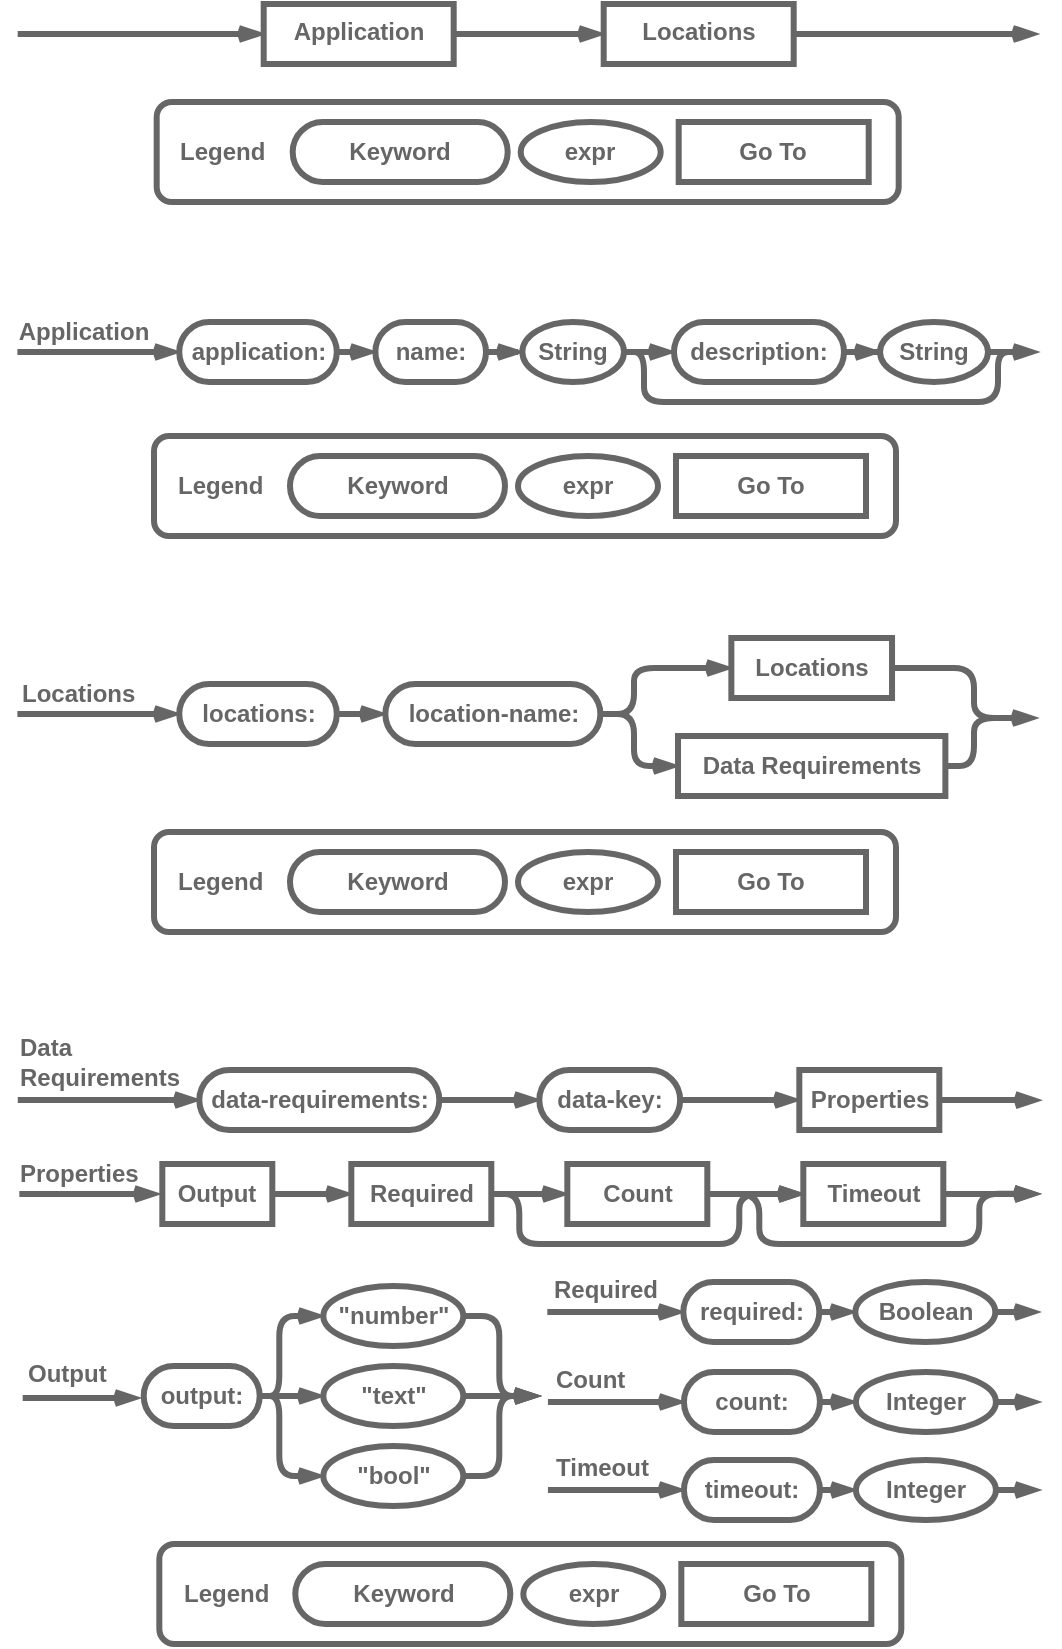 <mxfile version="22.1.16" type="device">
  <diagram name="Page-1" id="lv2RBA-2qfxnkMvO_x3A">
    <mxGraphModel dx="584" dy="907" grid="1" gridSize="10" guides="1" tooltips="1" connect="1" arrows="1" fold="1" page="1" pageScale="1" pageWidth="850" pageHeight="1100" math="0" shadow="0">
      <root>
        <mxCell id="0" />
        <mxCell id="1" parent="0" />
        <mxCell id="4REqOIB7tcGAyymllORO-67" value="" style="group" parent="1" vertex="1" connectable="0">
          <mxGeometry x="1001.69" y="517" width="510.31" height="147" as="geometry" />
        </mxCell>
        <mxCell id="4REqOIB7tcGAyymllORO-14" style="edgeStyle=orthogonalEdgeStyle;shape=connector;curved=0;rounded=0;orthogonalLoop=1;jettySize=auto;html=1;exitX=0;exitY=0.5;exitDx=0;exitDy=0;labelBackgroundColor=default;strokeColor=#666666;strokeWidth=3;align=center;verticalAlign=middle;fontFamily=Helvetica;fontSize=11;fontColor=default;endArrow=none;endFill=0;startArrow=openThin;startFill=0;" parent="4REqOIB7tcGAyymllORO-67" source="4REqOIB7tcGAyymllORO-15" edge="1">
          <mxGeometry relative="1" as="geometry">
            <mxPoint y="38" as="targetPoint" />
          </mxGeometry>
        </mxCell>
        <mxCell id="4REqOIB7tcGAyymllORO-15" value="&lt;b style=&quot;border-color: var(--border-color);&quot;&gt;&lt;font style=&quot;border-color: var(--border-color);&quot; color=&quot;#666666&quot;&gt;locations:&lt;/font&gt;&lt;/b&gt;" style="rounded=1;whiteSpace=wrap;html=1;strokeColor=#666666;fontFamily=Helvetica;fontSize=12;fontColor=#143642;fillColor=#ffffff;arcSize=50;fontStyle=0;shadow=0;labelBackgroundColor=none;align=center;verticalAlign=middle;strokeWidth=3;" parent="4REqOIB7tcGAyymllORO-67" vertex="1">
          <mxGeometry x="80.94" y="23" width="78.76" height="30" as="geometry" />
        </mxCell>
        <mxCell id="4REqOIB7tcGAyymllORO-19" value="&lt;font size=&quot;1&quot; color=&quot;#666666&quot;&gt;&lt;b style=&quot;font-size: 12px;&quot;&gt;Locations&lt;/b&gt;&lt;/font&gt;" style="text;html=1;strokeColor=none;fillColor=none;align=left;verticalAlign=middle;whiteSpace=wrap;rounded=0;fontSize=11;fontFamily=Helvetica;fontColor=#333333;" parent="4REqOIB7tcGAyymllORO-67" vertex="1">
          <mxGeometry x="0.7" y="13" width="60" height="30" as="geometry" />
        </mxCell>
        <mxCell id="4REqOIB7tcGAyymllORO-40" value="" style="group" parent="4REqOIB7tcGAyymllORO-67" vertex="1" connectable="0">
          <mxGeometry x="68.31" y="97" width="371" height="50" as="geometry" />
        </mxCell>
        <mxCell id="4REqOIB7tcGAyymllORO-41" value="&lt;b style=&quot;border-color: var(--border-color); color: rgb(51, 51, 51); font-family: Helvetica; text-align: center;&quot;&gt;&lt;font style=&quot;border-color: var(--border-color);&quot; color=&quot;#666666&quot;&gt;&amp;nbsp; &amp;nbsp;Legend&lt;/font&gt;&lt;/b&gt;" style="text;html=1;align=left;verticalAlign=middle;whiteSpace=wrap;rounded=1;fontFamily=Courier New;perimeterSpacing=6;shadow=0;fillColor=#ffffff;fontColor=#143642;strokeColor=#666666;labelBackgroundColor=none;container=0;strokeWidth=3;" parent="4REqOIB7tcGAyymllORO-40" vertex="1">
          <mxGeometry width="371" height="50" as="geometry" />
        </mxCell>
        <mxCell id="4REqOIB7tcGAyymllORO-42" value="&lt;b style=&quot;border-color: var(--border-color); color: rgb(51, 51, 51);&quot;&gt;&lt;font style=&quot;border-color: var(--border-color);&quot; color=&quot;#666666&quot;&gt;expr&lt;/font&gt;&lt;/b&gt;" style="ellipse;whiteSpace=wrap;html=1;rounded=1;labelBackgroundColor=none;strokeColor=#666666;fontFamily=Helvetica;fontSize=12;fontColor=default;fillColor=default;container=0;strokeWidth=3;" parent="4REqOIB7tcGAyymllORO-40" vertex="1">
          <mxGeometry x="182" y="10" width="70" height="30" as="geometry" />
        </mxCell>
        <mxCell id="4REqOIB7tcGAyymllORO-43" value="&lt;p&gt;&lt;b style=&quot;border-color: var(--border-color); color: rgb(51, 51, 51);&quot;&gt;&lt;font style=&quot;border-color: var(--border-color);&quot; color=&quot;#666666&quot;&gt;Keyword&lt;/font&gt;&lt;/b&gt;&lt;br&gt;&lt;/p&gt;" style="rounded=1;whiteSpace=wrap;html=1;arcSize=50;fontStyle=0;fillColor=#ffffff;strokeColor=#666666;labelBackgroundColor=none;fontColor=#143642;container=0;strokeWidth=3;" parent="4REqOIB7tcGAyymllORO-40" vertex="1">
          <mxGeometry x="67.996" y="10" width="107.5" height="30" as="geometry" />
        </mxCell>
        <mxCell id="4REqOIB7tcGAyymllORO-44" value="&lt;b style=&quot;border-color: var(--border-color); color: rgb(51, 51, 51);&quot;&gt;&lt;font style=&quot;border-color: var(--border-color);&quot; color=&quot;#666666&quot;&gt;Go To&lt;/font&gt;&lt;/b&gt;" style="rounded=1;whiteSpace=wrap;html=1;strokeColor=#666666;fontFamily=Helvetica;fontSize=12;fontColor=#143642;fillColor=#FFFFFF;arcSize=0;fontStyle=0;shadow=0;labelBackgroundColor=none;container=0;strokeWidth=3;" parent="4REqOIB7tcGAyymllORO-40" vertex="1">
          <mxGeometry x="261.005" y="10" width="95" height="30" as="geometry" />
        </mxCell>
        <mxCell id="4REqOIB7tcGAyymllORO-65" style="edgeStyle=orthogonalEdgeStyle;shape=connector;curved=0;rounded=1;orthogonalLoop=1;jettySize=auto;html=1;exitX=1;exitY=0.5;exitDx=0;exitDy=0;labelBackgroundColor=default;strokeColor=#666666;strokeWidth=3;align=center;verticalAlign=middle;fontFamily=Helvetica;fontSize=11;fontColor=default;startArrow=none;startFill=0;endArrow=none;endFill=0;" parent="4REqOIB7tcGAyymllORO-67" source="4REqOIB7tcGAyymllORO-50" edge="1">
          <mxGeometry relative="1" as="geometry">
            <mxPoint x="498.31" y="40" as="targetPoint" />
            <Array as="points">
              <mxPoint x="478.31" y="15" />
              <mxPoint x="478.31" y="40" />
            </Array>
          </mxGeometry>
        </mxCell>
        <mxCell id="4REqOIB7tcGAyymllORO-50" value="&lt;b style=&quot;border-color: var(--border-color); color: rgb(51, 51, 51);&quot;&gt;&lt;font style=&quot;border-color: var(--border-color);&quot; color=&quot;#666666&quot;&gt;Locations&lt;/font&gt;&lt;/b&gt;" style="rounded=1;whiteSpace=wrap;html=1;strokeColor=#666666;fontFamily=Helvetica;fontSize=12;fontColor=#143642;fillColor=#FFFFFF;arcSize=0;fontStyle=0;shadow=0;labelBackgroundColor=none;container=0;strokeWidth=3;" parent="4REqOIB7tcGAyymllORO-67" vertex="1">
          <mxGeometry x="356.99" width="80.34" height="30" as="geometry" />
        </mxCell>
        <mxCell id="4REqOIB7tcGAyymllORO-55" style="edgeStyle=orthogonalEdgeStyle;shape=connector;curved=0;rounded=1;orthogonalLoop=1;jettySize=auto;html=1;exitX=1;exitY=0.5;exitDx=0;exitDy=0;entryX=0;entryY=0.5;entryDx=0;entryDy=0;labelBackgroundColor=default;strokeColor=#666666;strokeWidth=3;align=center;verticalAlign=middle;fontFamily=Helvetica;fontSize=11;fontColor=default;startArrow=none;startFill=0;endArrow=openThin;endFill=0;" parent="4REqOIB7tcGAyymllORO-67" source="4REqOIB7tcGAyymllORO-51" target="4REqOIB7tcGAyymllORO-50" edge="1">
          <mxGeometry relative="1" as="geometry">
            <Array as="points">
              <mxPoint x="308.31" y="38" />
              <mxPoint x="308.31" y="15" />
            </Array>
          </mxGeometry>
        </mxCell>
        <mxCell id="4REqOIB7tcGAyymllORO-51" value="&lt;p&gt;&lt;font color=&quot;#666666&quot;&gt;&lt;b&gt;location-name:&lt;/b&gt;&lt;/font&gt;&lt;/p&gt;" style="rounded=1;whiteSpace=wrap;html=1;arcSize=50;fontStyle=0;fillColor=#ffffff;strokeColor=#666666;labelBackgroundColor=none;fontColor=#143642;container=0;strokeWidth=3;" parent="4REqOIB7tcGAyymllORO-67" vertex="1">
          <mxGeometry x="183.996" y="23" width="107.5" height="30" as="geometry" />
        </mxCell>
        <mxCell id="4REqOIB7tcGAyymllORO-53" value="" style="edgeStyle=orthogonalEdgeStyle;shape=connector;curved=0;rounded=0;orthogonalLoop=1;jettySize=auto;html=1;labelBackgroundColor=default;strokeColor=#666666;strokeWidth=3;align=center;verticalAlign=middle;fontFamily=Helvetica;fontSize=11;fontColor=default;startArrow=none;startFill=0;endArrow=openThin;endFill=0;" parent="4REqOIB7tcGAyymllORO-67" source="4REqOIB7tcGAyymllORO-15" target="4REqOIB7tcGAyymllORO-51" edge="1">
          <mxGeometry relative="1" as="geometry">
            <Array as="points">
              <mxPoint x="168.31" y="38" />
              <mxPoint x="168.31" y="38" />
            </Array>
          </mxGeometry>
        </mxCell>
        <mxCell id="4REqOIB7tcGAyymllORO-64" style="edgeStyle=orthogonalEdgeStyle;shape=connector;curved=0;rounded=1;orthogonalLoop=1;jettySize=auto;html=1;exitX=1;exitY=0.5;exitDx=0;exitDy=0;labelBackgroundColor=default;strokeColor=#666666;strokeWidth=3;align=center;verticalAlign=middle;fontFamily=Helvetica;fontSize=11;fontColor=default;startArrow=none;startFill=0;endArrow=openThin;endFill=0;entryX=-0.004;entryY=0.719;entryDx=0;entryDy=0;entryPerimeter=0;" parent="4REqOIB7tcGAyymllORO-67" source="4REqOIB7tcGAyymllORO-54" edge="1">
          <mxGeometry relative="1" as="geometry">
            <mxPoint x="509.83" y="39.83" as="targetPoint" />
            <Array as="points">
              <mxPoint x="478.31" y="64" />
              <mxPoint x="478.31" y="40" />
              <mxPoint x="510.31" y="40" />
            </Array>
          </mxGeometry>
        </mxCell>
        <mxCell id="4REqOIB7tcGAyymllORO-54" value="&lt;b style=&quot;border-color: var(--border-color); color: rgb(51, 51, 51);&quot;&gt;&lt;font style=&quot;border-color: var(--border-color);&quot; color=&quot;#666666&quot;&gt;Data Requirements&lt;/font&gt;&lt;/b&gt;" style="rounded=1;whiteSpace=wrap;html=1;strokeColor=#666666;fontFamily=Helvetica;fontSize=12;fontColor=#143642;fillColor=#FFFFFF;arcSize=0;fontStyle=0;shadow=0;labelBackgroundColor=none;container=0;strokeWidth=3;" parent="4REqOIB7tcGAyymllORO-67" vertex="1">
          <mxGeometry x="330.32" y="49" width="133.68" height="30" as="geometry" />
        </mxCell>
        <mxCell id="4REqOIB7tcGAyymllORO-56" style="edgeStyle=orthogonalEdgeStyle;shape=connector;curved=0;rounded=1;orthogonalLoop=1;jettySize=auto;html=1;exitX=1;exitY=0.5;exitDx=0;exitDy=0;entryX=0;entryY=0.5;entryDx=0;entryDy=0;labelBackgroundColor=default;strokeColor=#666666;strokeWidth=3;align=center;verticalAlign=middle;fontFamily=Helvetica;fontSize=11;fontColor=default;startArrow=none;startFill=0;endArrow=openThin;endFill=0;" parent="4REqOIB7tcGAyymllORO-67" source="4REqOIB7tcGAyymllORO-51" target="4REqOIB7tcGAyymllORO-54" edge="1">
          <mxGeometry relative="1" as="geometry">
            <Array as="points">
              <mxPoint x="308.31" y="38" />
              <mxPoint x="308.31" y="64" />
            </Array>
          </mxGeometry>
        </mxCell>
        <mxCell id="4REqOIB7tcGAyymllORO-193" value="" style="group" parent="1" vertex="1" connectable="0">
          <mxGeometry x="1001.845" y="200" width="510" height="99" as="geometry" />
        </mxCell>
        <mxCell id="4REqOIB7tcGAyymllORO-33" value="" style="group" parent="4REqOIB7tcGAyymllORO-193" vertex="1" connectable="0">
          <mxGeometry x="69.5" y="49" width="371" height="50" as="geometry" />
        </mxCell>
        <mxCell id="4REqOIB7tcGAyymllORO-7" value="&lt;b style=&quot;border-color: var(--border-color); color: rgb(51, 51, 51); font-family: Helvetica; text-align: center;&quot;&gt;&lt;font style=&quot;border-color: var(--border-color);&quot; color=&quot;#666666&quot;&gt;&amp;nbsp; &amp;nbsp;Legend&lt;/font&gt;&lt;/b&gt;" style="text;html=1;align=left;verticalAlign=middle;whiteSpace=wrap;rounded=1;fontFamily=Courier New;perimeterSpacing=6;shadow=0;fillColor=#ffffff;fontColor=#143642;strokeColor=#666666;labelBackgroundColor=none;container=0;strokeWidth=3;" parent="4REqOIB7tcGAyymllORO-33" vertex="1">
          <mxGeometry width="371" height="50" as="geometry" />
        </mxCell>
        <mxCell id="4REqOIB7tcGAyymllORO-8" value="&lt;b style=&quot;border-color: var(--border-color); color: rgb(51, 51, 51);&quot;&gt;&lt;font style=&quot;border-color: var(--border-color);&quot; color=&quot;#666666&quot;&gt;expr&lt;/font&gt;&lt;/b&gt;" style="ellipse;whiteSpace=wrap;html=1;rounded=1;labelBackgroundColor=none;strokeColor=#666666;fontFamily=Helvetica;fontSize=12;fontColor=default;fillColor=default;container=0;strokeWidth=3;" parent="4REqOIB7tcGAyymllORO-33" vertex="1">
          <mxGeometry x="182" y="10" width="70" height="30" as="geometry" />
        </mxCell>
        <mxCell id="4REqOIB7tcGAyymllORO-10" value="&lt;p&gt;&lt;b style=&quot;border-color: var(--border-color); color: rgb(51, 51, 51);&quot;&gt;&lt;font style=&quot;border-color: var(--border-color);&quot; color=&quot;#666666&quot;&gt;Keyword&lt;/font&gt;&lt;/b&gt;&lt;br&gt;&lt;/p&gt;" style="rounded=1;whiteSpace=wrap;html=1;arcSize=50;fontStyle=0;fillColor=#ffffff;strokeColor=#666666;labelBackgroundColor=none;fontColor=#143642;container=0;strokeWidth=3;" parent="4REqOIB7tcGAyymllORO-33" vertex="1">
          <mxGeometry x="67.996" y="10" width="107.5" height="30" as="geometry" />
        </mxCell>
        <mxCell id="4REqOIB7tcGAyymllORO-11" value="&lt;b style=&quot;border-color: var(--border-color); color: rgb(51, 51, 51);&quot;&gt;&lt;font style=&quot;border-color: var(--border-color);&quot; color=&quot;#666666&quot;&gt;Go To&lt;/font&gt;&lt;/b&gt;" style="rounded=1;whiteSpace=wrap;html=1;strokeColor=#666666;fontFamily=Helvetica;fontSize=12;fontColor=#143642;fillColor=#FFFFFF;arcSize=0;fontStyle=0;shadow=0;labelBackgroundColor=none;container=0;strokeWidth=3;" parent="4REqOIB7tcGAyymllORO-33" vertex="1">
          <mxGeometry x="261.005" y="10" width="95" height="30" as="geometry" />
        </mxCell>
        <mxCell id="4REqOIB7tcGAyymllORO-34" value="" style="group" parent="4REqOIB7tcGAyymllORO-193" vertex="1" connectable="0">
          <mxGeometry width="510" height="30" as="geometry" />
        </mxCell>
        <mxCell id="4REqOIB7tcGAyymllORO-2" style="edgeStyle=orthogonalEdgeStyle;shape=connector;curved=0;rounded=0;orthogonalLoop=1;jettySize=auto;html=1;exitX=0;exitY=0.5;exitDx=0;exitDy=0;labelBackgroundColor=default;strokeColor=#666666;strokeWidth=3;align=center;verticalAlign=middle;fontFamily=Helvetica;fontSize=11;fontColor=default;endArrow=none;endFill=0;startArrow=openThin;startFill=0;" parent="4REqOIB7tcGAyymllORO-34" source="4REqOIB7tcGAyymllORO-3" edge="1">
          <mxGeometry relative="1" as="geometry">
            <mxPoint y="15" as="targetPoint" />
          </mxGeometry>
        </mxCell>
        <mxCell id="4REqOIB7tcGAyymllORO-3" value="&lt;b style=&quot;border-color: var(--border-color);&quot;&gt;&lt;font style=&quot;border-color: var(--border-color);&quot; color=&quot;#666666&quot;&gt;Application&lt;/font&gt;&lt;/b&gt;" style="rounded=1;whiteSpace=wrap;html=1;strokeColor=#666666;fontFamily=Helvetica;fontSize=12;fontColor=#333333;fillColor=#ffffff;arcSize=0;fontStyle=0;shadow=0;labelBackgroundColor=none;align=center;verticalAlign=top;strokeWidth=3;" parent="4REqOIB7tcGAyymllORO-34" vertex="1">
          <mxGeometry x="123" width="95" height="30" as="geometry" />
        </mxCell>
        <mxCell id="4REqOIB7tcGAyymllORO-4" style="edgeStyle=orthogonalEdgeStyle;shape=connector;curved=0;rounded=0;orthogonalLoop=1;jettySize=auto;html=1;exitX=1;exitY=0.5;exitDx=0;exitDy=0;labelBackgroundColor=default;strokeColor=#666666;strokeWidth=3;align=center;verticalAlign=middle;fontFamily=Helvetica;fontSize=11;fontColor=default;endArrow=openThin;endFill=0;" parent="4REqOIB7tcGAyymllORO-34" source="4REqOIB7tcGAyymllORO-5" edge="1">
          <mxGeometry relative="1" as="geometry">
            <mxPoint x="510" y="15" as="targetPoint" />
          </mxGeometry>
        </mxCell>
        <mxCell id="4REqOIB7tcGAyymllORO-5" value="&lt;b style=&quot;border-color: var(--border-color); color: rgb(51, 51, 51);&quot;&gt;&lt;font style=&quot;border-color: var(--border-color);&quot; color=&quot;#666666&quot;&gt;Locations&lt;/font&gt;&lt;/b&gt;" style="rounded=1;whiteSpace=wrap;html=1;strokeColor=#666666;fontFamily=Helvetica;fontSize=12;fontColor=#333333;fillColor=#ffffff;arcSize=0;fontStyle=0;shadow=0;labelBackgroundColor=none;verticalAlign=top;strokeWidth=3;" parent="4REqOIB7tcGAyymllORO-34" vertex="1">
          <mxGeometry x="293" width="95" height="30" as="geometry" />
        </mxCell>
        <mxCell id="4REqOIB7tcGAyymllORO-6" style="edgeStyle=orthogonalEdgeStyle;shape=connector;curved=0;rounded=0;orthogonalLoop=1;jettySize=auto;html=1;exitX=1;exitY=0.5;exitDx=0;exitDy=0;labelBackgroundColor=default;strokeColor=#666666;strokeWidth=3;align=center;verticalAlign=middle;fontFamily=Helvetica;fontSize=11;fontColor=default;endArrow=openThin;endFill=0;" parent="4REqOIB7tcGAyymllORO-34" source="4REqOIB7tcGAyymllORO-3" target="4REqOIB7tcGAyymllORO-5" edge="1">
          <mxGeometry relative="1" as="geometry" />
        </mxCell>
        <mxCell id="4REqOIB7tcGAyymllORO-194" value="" style="group" parent="1" vertex="1" connectable="0">
          <mxGeometry x="1001.69" y="349" width="510.31" height="117" as="geometry" />
        </mxCell>
        <mxCell id="MEt0MIwIxQcFvyBTdbw6-34" style="edgeStyle=orthogonalEdgeStyle;shape=connector;curved=0;rounded=0;orthogonalLoop=1;jettySize=auto;html=1;exitX=0;exitY=0.5;exitDx=0;exitDy=0;labelBackgroundColor=default;strokeColor=#666666;strokeWidth=3;align=center;verticalAlign=middle;fontFamily=Helvetica;fontSize=11;fontColor=default;endArrow=none;endFill=0;startArrow=openThin;startFill=0;" parent="4REqOIB7tcGAyymllORO-194" source="MEt0MIwIxQcFvyBTdbw6-35" edge="1">
          <mxGeometry relative="1" as="geometry">
            <mxPoint y="25" as="targetPoint" />
          </mxGeometry>
        </mxCell>
        <mxCell id="MEt0MIwIxQcFvyBTdbw6-35" value="&lt;b style=&quot;border-color: var(--border-color);&quot;&gt;&lt;font style=&quot;border-color: var(--border-color);&quot; color=&quot;#666666&quot;&gt;application:&lt;/font&gt;&lt;/b&gt;" style="rounded=1;whiteSpace=wrap;html=1;strokeColor=#666666;fontFamily=Helvetica;fontSize=12;fontColor=#143642;fillColor=#ffffff;arcSize=50;fontStyle=0;shadow=0;labelBackgroundColor=none;align=center;verticalAlign=middle;strokeWidth=3;" parent="4REqOIB7tcGAyymllORO-194" vertex="1">
          <mxGeometry x="80.94" y="10" width="78.76" height="30" as="geometry" />
        </mxCell>
        <mxCell id="MEt0MIwIxQcFvyBTdbw6-36" style="edgeStyle=orthogonalEdgeStyle;shape=connector;curved=0;rounded=0;orthogonalLoop=1;jettySize=auto;html=1;exitX=1;exitY=0.5;exitDx=0;exitDy=0;labelBackgroundColor=default;strokeColor=#666666;strokeWidth=3;align=center;verticalAlign=middle;fontFamily=Helvetica;fontSize=11;fontColor=default;endArrow=openThin;endFill=0;" parent="4REqOIB7tcGAyymllORO-194" source="MEt0MIwIxQcFvyBTdbw6-46" edge="1">
          <mxGeometry relative="1" as="geometry">
            <mxPoint x="510.31" y="25" as="targetPoint" />
            <mxPoint x="496.31" y="25" as="sourcePoint" />
            <Array as="points" />
          </mxGeometry>
        </mxCell>
        <mxCell id="MEt0MIwIxQcFvyBTdbw6-37" value="&lt;b style=&quot;border-color: var(--border-color); color: rgb(51, 51, 51);&quot;&gt;&lt;font style=&quot;border-color: var(--border-color);&quot; color=&quot;#666666&quot;&gt;name:&lt;/font&gt;&lt;/b&gt;" style="rounded=1;whiteSpace=wrap;html=1;strokeColor=#666666;fontFamily=Helvetica;fontSize=12;fontColor=#143642;fillColor=#ffffff;arcSize=50;fontStyle=0;shadow=0;labelBackgroundColor=none;verticalAlign=middle;strokeWidth=3;" parent="4REqOIB7tcGAyymllORO-194" vertex="1">
          <mxGeometry x="179" y="10" width="55.31" height="30" as="geometry" />
        </mxCell>
        <mxCell id="MEt0MIwIxQcFvyBTdbw6-38" style="edgeStyle=orthogonalEdgeStyle;shape=connector;curved=0;rounded=0;orthogonalLoop=1;jettySize=auto;html=1;exitX=1;exitY=0.5;exitDx=0;exitDy=0;labelBackgroundColor=default;strokeColor=#666666;strokeWidth=3;align=center;verticalAlign=middle;fontFamily=Helvetica;fontSize=11;fontColor=default;endArrow=openThin;endFill=0;" parent="4REqOIB7tcGAyymllORO-194" source="MEt0MIwIxQcFvyBTdbw6-35" target="MEt0MIwIxQcFvyBTdbw6-37" edge="1">
          <mxGeometry relative="1" as="geometry">
            <Array as="points">
              <mxPoint x="190.31" y="25" />
              <mxPoint x="190.31" y="25" />
            </Array>
          </mxGeometry>
        </mxCell>
        <mxCell id="MEt0MIwIxQcFvyBTdbw6-39" value="&lt;font size=&quot;1&quot; color=&quot;#666666&quot;&gt;&lt;b style=&quot;font-size: 12px;&quot;&gt;Application&lt;/b&gt;&lt;/font&gt;" style="text;html=1;strokeColor=none;fillColor=none;align=center;verticalAlign=middle;whiteSpace=wrap;rounded=0;fontSize=11;fontFamily=Helvetica;fontColor=#333333;" parent="4REqOIB7tcGAyymllORO-194" vertex="1">
          <mxGeometry x="3.7" width="60" height="30" as="geometry" />
        </mxCell>
        <mxCell id="MEt0MIwIxQcFvyBTdbw6-42" value="" style="edgeStyle=orthogonalEdgeStyle;shape=connector;curved=0;rounded=0;orthogonalLoop=1;jettySize=auto;html=1;exitX=1;exitY=0.5;exitDx=0;exitDy=0;labelBackgroundColor=default;strokeColor=#666666;strokeWidth=3;align=center;verticalAlign=middle;fontFamily=Helvetica;fontSize=11;fontColor=default;endArrow=openThin;endFill=0;" parent="4REqOIB7tcGAyymllORO-194" source="MEt0MIwIxQcFvyBTdbw6-37" target="MEt0MIwIxQcFvyBTdbw6-41" edge="1">
          <mxGeometry relative="1" as="geometry">
            <mxPoint x="510" y="25" as="targetPoint" />
            <mxPoint x="250.31" y="25" as="sourcePoint" />
            <Array as="points">
              <mxPoint x="250.31" y="25" />
              <mxPoint x="250.31" y="25" />
            </Array>
          </mxGeometry>
        </mxCell>
        <mxCell id="MEt0MIwIxQcFvyBTdbw6-45" style="edgeStyle=orthogonalEdgeStyle;shape=connector;curved=0;rounded=1;orthogonalLoop=1;jettySize=auto;html=1;labelBackgroundColor=default;strokeColor=#666666;strokeWidth=3;align=center;verticalAlign=middle;fontFamily=Helvetica;fontSize=11;fontColor=default;endArrow=none;endFill=0;" parent="4REqOIB7tcGAyymllORO-194" source="MEt0MIwIxQcFvyBTdbw6-41" edge="1">
          <mxGeometry relative="1" as="geometry">
            <mxPoint x="500.31" y="25" as="targetPoint" />
            <Array as="points">
              <mxPoint x="313.31" y="25" />
              <mxPoint x="313.31" y="50" />
              <mxPoint x="490.31" y="50" />
              <mxPoint x="490.31" y="25" />
            </Array>
          </mxGeometry>
        </mxCell>
        <mxCell id="MEt0MIwIxQcFvyBTdbw6-41" value="&lt;b style=&quot;border-color: var(--border-color); color: rgb(51, 51, 51);&quot;&gt;&lt;font style=&quot;border-color: var(--border-color);&quot; color=&quot;#666666&quot;&gt;String&lt;/font&gt;&lt;/b&gt;" style="ellipse;whiteSpace=wrap;html=1;rounded=1;labelBackgroundColor=none;strokeColor=#666666;fontFamily=Helvetica;fontSize=12;fontColor=default;fillColor=default;container=0;strokeWidth=3;" parent="4REqOIB7tcGAyymllORO-194" vertex="1">
          <mxGeometry x="252.48" y="10" width="50.83" height="30" as="geometry" />
        </mxCell>
        <mxCell id="MEt0MIwIxQcFvyBTdbw6-44" value="" style="edgeStyle=orthogonalEdgeStyle;shape=connector;curved=0;rounded=0;orthogonalLoop=1;jettySize=auto;html=1;exitX=1;exitY=0.5;exitDx=0;exitDy=0;labelBackgroundColor=default;strokeColor=#666666;strokeWidth=3;align=center;verticalAlign=middle;fontFamily=Helvetica;fontSize=11;fontColor=default;endArrow=openThin;endFill=0;" parent="4REqOIB7tcGAyymllORO-194" source="MEt0MIwIxQcFvyBTdbw6-41" target="MEt0MIwIxQcFvyBTdbw6-43" edge="1">
          <mxGeometry relative="1" as="geometry">
            <mxPoint x="510" y="25" as="targetPoint" />
            <mxPoint x="320.31" y="25" as="sourcePoint" />
            <Array as="points">
              <mxPoint x="320.31" y="25" />
              <mxPoint x="320.31" y="25" />
            </Array>
          </mxGeometry>
        </mxCell>
        <mxCell id="MEt0MIwIxQcFvyBTdbw6-43" value="&lt;b style=&quot;border-color: var(--border-color); color: rgb(51, 51, 51);&quot;&gt;&lt;font style=&quot;border-color: var(--border-color);&quot; color=&quot;#666666&quot;&gt;description:&lt;/font&gt;&lt;/b&gt;" style="rounded=1;whiteSpace=wrap;html=1;strokeColor=#666666;fontFamily=Helvetica;fontSize=12;fontColor=#143642;fillColor=#ffffff;arcSize=50;fontStyle=0;shadow=0;labelBackgroundColor=none;verticalAlign=middle;strokeWidth=3;" parent="4REqOIB7tcGAyymllORO-194" vertex="1">
          <mxGeometry x="328.31" y="10" width="85" height="30" as="geometry" />
        </mxCell>
        <mxCell id="MEt0MIwIxQcFvyBTdbw6-47" value="" style="edgeStyle=orthogonalEdgeStyle;shape=connector;curved=0;rounded=0;orthogonalLoop=1;jettySize=auto;html=1;exitX=1;exitY=0.5;exitDx=0;exitDy=0;labelBackgroundColor=default;strokeColor=#666666;strokeWidth=3;align=center;verticalAlign=middle;fontFamily=Helvetica;fontSize=11;fontColor=default;endArrow=openThin;endFill=0;" parent="4REqOIB7tcGAyymllORO-194" source="MEt0MIwIxQcFvyBTdbw6-43" target="MEt0MIwIxQcFvyBTdbw6-46" edge="1">
          <mxGeometry relative="1" as="geometry">
            <mxPoint x="510" y="25" as="targetPoint" />
            <mxPoint x="430.31" y="25" as="sourcePoint" />
            <Array as="points">
              <mxPoint x="430.31" y="25" />
              <mxPoint x="430.31" y="25" />
            </Array>
          </mxGeometry>
        </mxCell>
        <mxCell id="MEt0MIwIxQcFvyBTdbw6-46" value="&lt;b style=&quot;border-color: var(--border-color); color: rgb(51, 51, 51);&quot;&gt;&lt;font style=&quot;border-color: var(--border-color);&quot; color=&quot;#666666&quot;&gt;String&lt;/font&gt;&lt;/b&gt;" style="ellipse;whiteSpace=wrap;html=1;rounded=1;labelBackgroundColor=none;strokeColor=#666666;fontFamily=Helvetica;fontSize=12;fontColor=default;fillColor=default;container=0;strokeWidth=3;" parent="4REqOIB7tcGAyymllORO-194" vertex="1">
          <mxGeometry x="431.31" y="10" width="54" height="30" as="geometry" />
        </mxCell>
        <mxCell id="4REqOIB7tcGAyymllORO-35" value="" style="group" parent="4REqOIB7tcGAyymllORO-194" vertex="1" connectable="0">
          <mxGeometry x="68.31" y="67" width="371" height="50" as="geometry" />
        </mxCell>
        <mxCell id="4REqOIB7tcGAyymllORO-36" value="&lt;b style=&quot;border-color: var(--border-color); color: rgb(51, 51, 51); font-family: Helvetica; text-align: center;&quot;&gt;&lt;font style=&quot;border-color: var(--border-color);&quot; color=&quot;#666666&quot;&gt;&amp;nbsp; &amp;nbsp;Legend&lt;/font&gt;&lt;/b&gt;" style="text;html=1;align=left;verticalAlign=middle;whiteSpace=wrap;rounded=1;fontFamily=Courier New;perimeterSpacing=6;shadow=0;fillColor=#ffffff;fontColor=#143642;strokeColor=#666666;labelBackgroundColor=none;container=0;strokeWidth=3;" parent="4REqOIB7tcGAyymllORO-35" vertex="1">
          <mxGeometry width="371" height="50" as="geometry" />
        </mxCell>
        <mxCell id="4REqOIB7tcGAyymllORO-37" value="&lt;b style=&quot;border-color: var(--border-color); color: rgb(51, 51, 51);&quot;&gt;&lt;font style=&quot;border-color: var(--border-color);&quot; color=&quot;#666666&quot;&gt;expr&lt;/font&gt;&lt;/b&gt;" style="ellipse;whiteSpace=wrap;html=1;rounded=1;labelBackgroundColor=none;strokeColor=#666666;fontFamily=Helvetica;fontSize=12;fontColor=default;fillColor=default;container=0;strokeWidth=3;" parent="4REqOIB7tcGAyymllORO-35" vertex="1">
          <mxGeometry x="182" y="10" width="70" height="30" as="geometry" />
        </mxCell>
        <mxCell id="4REqOIB7tcGAyymllORO-38" value="&lt;p&gt;&lt;b style=&quot;border-color: var(--border-color); color: rgb(51, 51, 51);&quot;&gt;&lt;font style=&quot;border-color: var(--border-color);&quot; color=&quot;#666666&quot;&gt;Keyword&lt;/font&gt;&lt;/b&gt;&lt;br&gt;&lt;/p&gt;" style="rounded=1;whiteSpace=wrap;html=1;arcSize=50;fontStyle=0;fillColor=#ffffff;strokeColor=#666666;labelBackgroundColor=none;fontColor=#143642;container=0;strokeWidth=3;" parent="4REqOIB7tcGAyymllORO-35" vertex="1">
          <mxGeometry x="67.996" y="10" width="107.5" height="30" as="geometry" />
        </mxCell>
        <mxCell id="4REqOIB7tcGAyymllORO-39" value="&lt;b style=&quot;border-color: var(--border-color); color: rgb(51, 51, 51);&quot;&gt;&lt;font style=&quot;border-color: var(--border-color);&quot; color=&quot;#666666&quot;&gt;Go To&lt;/font&gt;&lt;/b&gt;" style="rounded=1;whiteSpace=wrap;html=1;strokeColor=#666666;fontFamily=Helvetica;fontSize=12;fontColor=#143642;fillColor=#FFFFFF;arcSize=0;fontStyle=0;shadow=0;labelBackgroundColor=none;container=0;strokeWidth=3;" parent="4REqOIB7tcGAyymllORO-35" vertex="1">
          <mxGeometry x="261.005" y="10" width="95" height="30" as="geometry" />
        </mxCell>
        <mxCell id="4REqOIB7tcGAyymllORO-195" value="" style="group" parent="1" vertex="1" connectable="0">
          <mxGeometry x="1000.59" y="714" width="512.51" height="306" as="geometry" />
        </mxCell>
        <mxCell id="4REqOIB7tcGAyymllORO-157" value="" style="group" parent="4REqOIB7tcGAyymllORO-195" vertex="1" connectable="0">
          <mxGeometry x="72.07" y="256" width="371" height="50" as="geometry" />
        </mxCell>
        <mxCell id="4REqOIB7tcGAyymllORO-158" value="&lt;b style=&quot;border-color: var(--border-color); color: rgb(51, 51, 51); font-family: Helvetica; text-align: center;&quot;&gt;&lt;font style=&quot;border-color: var(--border-color);&quot; color=&quot;#666666&quot;&gt;&amp;nbsp; &amp;nbsp;Legend&lt;/font&gt;&lt;/b&gt;" style="text;html=1;align=left;verticalAlign=middle;whiteSpace=wrap;rounded=1;fontFamily=Courier New;perimeterSpacing=6;shadow=0;fillColor=#ffffff;fontColor=#143642;strokeColor=#666666;labelBackgroundColor=none;container=0;strokeWidth=3;" parent="4REqOIB7tcGAyymllORO-157" vertex="1">
          <mxGeometry width="371" height="50" as="geometry" />
        </mxCell>
        <mxCell id="4REqOIB7tcGAyymllORO-159" value="&lt;b style=&quot;border-color: var(--border-color); color: rgb(51, 51, 51);&quot;&gt;&lt;font style=&quot;border-color: var(--border-color);&quot; color=&quot;#666666&quot;&gt;expr&lt;/font&gt;&lt;/b&gt;" style="ellipse;whiteSpace=wrap;html=1;rounded=1;labelBackgroundColor=none;strokeColor=#666666;fontFamily=Helvetica;fontSize=12;fontColor=default;fillColor=default;container=0;strokeWidth=3;" parent="4REqOIB7tcGAyymllORO-157" vertex="1">
          <mxGeometry x="182" y="10" width="70" height="30" as="geometry" />
        </mxCell>
        <mxCell id="4REqOIB7tcGAyymllORO-160" value="&lt;p&gt;&lt;b style=&quot;border-color: var(--border-color); color: rgb(51, 51, 51);&quot;&gt;&lt;font style=&quot;border-color: var(--border-color);&quot; color=&quot;#666666&quot;&gt;Keyword&lt;/font&gt;&lt;/b&gt;&lt;br&gt;&lt;/p&gt;" style="rounded=1;whiteSpace=wrap;html=1;arcSize=50;fontStyle=0;fillColor=#ffffff;strokeColor=#666666;labelBackgroundColor=none;fontColor=#143642;container=0;strokeWidth=3;" parent="4REqOIB7tcGAyymllORO-157" vertex="1">
          <mxGeometry x="67.996" y="10" width="107.5" height="30" as="geometry" />
        </mxCell>
        <mxCell id="4REqOIB7tcGAyymllORO-161" value="&lt;b style=&quot;border-color: var(--border-color); color: rgb(51, 51, 51);&quot;&gt;&lt;font style=&quot;border-color: var(--border-color);&quot; color=&quot;#666666&quot;&gt;Go To&lt;/font&gt;&lt;/b&gt;" style="rounded=1;whiteSpace=wrap;html=1;strokeColor=#666666;fontFamily=Helvetica;fontSize=12;fontColor=#143642;fillColor=#FFFFFF;arcSize=0;fontStyle=0;shadow=0;labelBackgroundColor=none;container=0;strokeWidth=3;" parent="4REqOIB7tcGAyymllORO-157" vertex="1">
          <mxGeometry x="261.005" y="10" width="95" height="30" as="geometry" />
        </mxCell>
        <mxCell id="4REqOIB7tcGAyymllORO-69" style="edgeStyle=orthogonalEdgeStyle;shape=connector;curved=0;rounded=0;orthogonalLoop=1;jettySize=auto;html=1;exitX=0;exitY=0.5;exitDx=0;exitDy=0;labelBackgroundColor=default;strokeColor=#666666;strokeWidth=3;align=center;verticalAlign=middle;fontFamily=Helvetica;fontSize=11;fontColor=default;endArrow=none;endFill=0;startArrow=openThin;startFill=0;" parent="4REqOIB7tcGAyymllORO-195" source="4REqOIB7tcGAyymllORO-70" edge="1">
          <mxGeometry relative="1" as="geometry">
            <mxPoint x="1.3" y="34" as="targetPoint" />
          </mxGeometry>
        </mxCell>
        <mxCell id="4REqOIB7tcGAyymllORO-70" value="&lt;font color=&quot;#666666&quot;&gt;&lt;b&gt;data-requirements:&lt;/b&gt;&lt;/font&gt;" style="rounded=1;whiteSpace=wrap;html=1;strokeColor=#666666;fontFamily=Helvetica;fontSize=12;fontColor=#143642;fillColor=#ffffff;arcSize=50;fontStyle=0;shadow=0;labelBackgroundColor=none;align=center;verticalAlign=middle;strokeWidth=3;container=0;" parent="4REqOIB7tcGAyymllORO-195" vertex="1">
          <mxGeometry x="92.07" y="19" width="120" height="30" as="geometry" />
        </mxCell>
        <mxCell id="4REqOIB7tcGAyymllORO-71" value="&lt;font size=&quot;1&quot; color=&quot;#666666&quot;&gt;&lt;b style=&quot;font-size: 12px;&quot;&gt;Data&lt;br&gt;Requirements&lt;br&gt;&lt;/b&gt;&lt;/font&gt;" style="text;html=1;strokeColor=none;fillColor=none;align=left;verticalAlign=middle;whiteSpace=wrap;rounded=0;fontSize=11;fontFamily=Helvetica;fontColor=#333333;container=0;" parent="4REqOIB7tcGAyymllORO-195" vertex="1">
          <mxGeometry width="60" height="30" as="geometry" />
        </mxCell>
        <mxCell id="4REqOIB7tcGAyymllORO-104" value="&lt;font color=&quot;#666666&quot;&gt;&lt;b&gt;data-key:&lt;/b&gt;&lt;/font&gt;" style="rounded=1;whiteSpace=wrap;html=1;strokeColor=#666666;fontFamily=Helvetica;fontSize=12;fontColor=#143642;fillColor=#ffffff;arcSize=50;fontStyle=0;shadow=0;labelBackgroundColor=none;align=center;verticalAlign=middle;strokeWidth=3;container=0;" parent="4REqOIB7tcGAyymllORO-195" vertex="1">
          <mxGeometry x="262.07" y="19" width="70.41" height="30" as="geometry" />
        </mxCell>
        <mxCell id="4REqOIB7tcGAyymllORO-112" style="edgeStyle=orthogonalEdgeStyle;shape=connector;curved=0;rounded=1;orthogonalLoop=1;jettySize=auto;html=1;entryX=0;entryY=0.5;entryDx=0;entryDy=0;labelBackgroundColor=default;strokeColor=#666666;strokeWidth=3;align=center;verticalAlign=middle;fontFamily=Helvetica;fontSize=11;fontColor=default;startArrow=none;startFill=0;endArrow=openThin;endFill=0;" parent="4REqOIB7tcGAyymllORO-195" source="4REqOIB7tcGAyymllORO-70" target="4REqOIB7tcGAyymllORO-104" edge="1">
          <mxGeometry relative="1" as="geometry" />
        </mxCell>
        <mxCell id="4REqOIB7tcGAyymllORO-105" value="&lt;b style=&quot;border-color: var(--border-color); color: rgb(51, 51, 51);&quot;&gt;&lt;font style=&quot;border-color: var(--border-color);&quot; color=&quot;#666666&quot;&gt;Output&lt;/font&gt;&lt;/b&gt;" style="rounded=1;whiteSpace=wrap;html=1;strokeColor=#666666;fontFamily=Helvetica;fontSize=12;fontColor=#143642;fillColor=#FFFFFF;arcSize=0;fontStyle=0;shadow=0;labelBackgroundColor=none;container=0;strokeWidth=3;" parent="4REqOIB7tcGAyymllORO-195" vertex="1">
          <mxGeometry x="73.57" y="66" width="55" height="30" as="geometry" />
        </mxCell>
        <mxCell id="4REqOIB7tcGAyymllORO-125" style="edgeStyle=orthogonalEdgeStyle;shape=connector;curved=0;rounded=1;orthogonalLoop=1;jettySize=auto;html=1;exitX=1;exitY=0.5;exitDx=0;exitDy=0;labelBackgroundColor=default;strokeColor=#666666;strokeWidth=3;align=center;verticalAlign=middle;fontFamily=Helvetica;fontSize=11;fontColor=default;startArrow=none;startFill=0;endArrow=openThin;endFill=0;" parent="4REqOIB7tcGAyymllORO-195" source="4REqOIB7tcGAyymllORO-106" edge="1">
          <mxGeometry relative="1" as="geometry">
            <mxPoint x="512.07" y="80.931" as="targetPoint" />
            <Array as="points">
              <mxPoint x="372.07" y="81" />
              <mxPoint x="372.07" y="106" />
              <mxPoint x="482.07" y="106" />
              <mxPoint x="482.07" y="81" />
            </Array>
          </mxGeometry>
        </mxCell>
        <mxCell id="4REqOIB7tcGAyymllORO-106" value="&lt;font color=&quot;#666666&quot;&gt;&lt;b&gt;Count&lt;/b&gt;&lt;/font&gt;" style="rounded=1;whiteSpace=wrap;html=1;strokeColor=#666666;fontFamily=Helvetica;fontSize=12;fontColor=#143642;fillColor=#FFFFFF;arcSize=0;fontStyle=0;shadow=0;labelBackgroundColor=none;container=0;strokeWidth=3;" parent="4REqOIB7tcGAyymllORO-195" vertex="1">
          <mxGeometry x="276.07" y="66" width="70" height="30" as="geometry" />
        </mxCell>
        <mxCell id="4REqOIB7tcGAyymllORO-123" style="edgeStyle=orthogonalEdgeStyle;shape=connector;curved=0;rounded=1;orthogonalLoop=1;jettySize=auto;html=1;exitX=1;exitY=0.5;exitDx=0;exitDy=0;labelBackgroundColor=default;strokeColor=#666666;strokeWidth=3;align=center;verticalAlign=middle;fontFamily=Helvetica;fontSize=11;fontColor=default;startArrow=none;startFill=0;endArrow=openThin;endFill=0;" parent="4REqOIB7tcGAyymllORO-195" source="4REqOIB7tcGAyymllORO-107" edge="1">
          <mxGeometry relative="1" as="geometry">
            <mxPoint x="512.07" y="80.971" as="targetPoint" />
          </mxGeometry>
        </mxCell>
        <mxCell id="4REqOIB7tcGAyymllORO-107" value="&lt;font color=&quot;#666666&quot;&gt;&lt;b&gt;Timeout&lt;/b&gt;&lt;/font&gt;" style="rounded=1;whiteSpace=wrap;html=1;strokeColor=#666666;fontFamily=Helvetica;fontSize=12;fontColor=#143642;fillColor=#FFFFFF;arcSize=0;fontStyle=0;shadow=0;labelBackgroundColor=none;container=0;strokeWidth=3;" parent="4REqOIB7tcGAyymllORO-195" vertex="1">
          <mxGeometry x="394.07" y="66" width="70" height="30" as="geometry" />
        </mxCell>
        <mxCell id="4REqOIB7tcGAyymllORO-122" style="edgeStyle=orthogonalEdgeStyle;shape=connector;curved=0;rounded=1;orthogonalLoop=1;jettySize=auto;html=1;exitX=1;exitY=0.5;exitDx=0;exitDy=0;entryX=0;entryY=0.5;entryDx=0;entryDy=0;labelBackgroundColor=default;strokeColor=#666666;strokeWidth=3;align=center;verticalAlign=middle;fontFamily=Helvetica;fontSize=11;fontColor=default;startArrow=none;startFill=0;endArrow=openThin;endFill=0;" parent="4REqOIB7tcGAyymllORO-195" source="4REqOIB7tcGAyymllORO-106" target="4REqOIB7tcGAyymllORO-107" edge="1">
          <mxGeometry relative="1" as="geometry" />
        </mxCell>
        <mxCell id="4REqOIB7tcGAyymllORO-114" style="edgeStyle=orthogonalEdgeStyle;shape=connector;curved=0;rounded=1;orthogonalLoop=1;jettySize=auto;html=1;exitX=1;exitY=0.5;exitDx=0;exitDy=0;labelBackgroundColor=default;strokeColor=#666666;strokeWidth=3;align=center;verticalAlign=middle;fontFamily=Helvetica;fontSize=11;fontColor=default;startArrow=none;startFill=0;endArrow=openThin;endFill=0;entryX=-0.013;entryY=0.943;entryDx=0;entryDy=0;entryPerimeter=0;" parent="4REqOIB7tcGAyymllORO-195" source="4REqOIB7tcGAyymllORO-111" edge="1">
          <mxGeometry relative="1" as="geometry">
            <mxPoint x="512.51" y="34.08" as="targetPoint" />
          </mxGeometry>
        </mxCell>
        <mxCell id="4REqOIB7tcGAyymllORO-111" value="&lt;font color=&quot;#666666&quot;&gt;&lt;b&gt;Properties&lt;/b&gt;&lt;/font&gt;" style="rounded=1;whiteSpace=wrap;html=1;strokeColor=#666666;fontFamily=Helvetica;fontSize=12;fontColor=#143642;fillColor=#FFFFFF;arcSize=0;fontStyle=0;shadow=0;labelBackgroundColor=none;container=0;strokeWidth=3;" parent="4REqOIB7tcGAyymllORO-195" vertex="1">
          <mxGeometry x="392.07" y="19" width="70" height="30" as="geometry" />
        </mxCell>
        <mxCell id="4REqOIB7tcGAyymllORO-113" style="edgeStyle=orthogonalEdgeStyle;shape=connector;curved=0;rounded=1;orthogonalLoop=1;jettySize=auto;html=1;exitX=1;exitY=0.5;exitDx=0;exitDy=0;entryX=0;entryY=0.5;entryDx=0;entryDy=0;labelBackgroundColor=default;strokeColor=#666666;strokeWidth=3;align=center;verticalAlign=middle;fontFamily=Helvetica;fontSize=11;fontColor=default;startArrow=none;startFill=0;endArrow=openThin;endFill=0;" parent="4REqOIB7tcGAyymllORO-195" source="4REqOIB7tcGAyymllORO-104" target="4REqOIB7tcGAyymllORO-111" edge="1">
          <mxGeometry relative="1" as="geometry" />
        </mxCell>
        <mxCell id="4REqOIB7tcGAyymllORO-116" style="edgeStyle=orthogonalEdgeStyle;shape=connector;curved=0;rounded=0;orthogonalLoop=1;jettySize=auto;html=1;labelBackgroundColor=default;strokeColor=#666666;strokeWidth=3;align=center;verticalAlign=middle;fontFamily=Helvetica;fontSize=11;fontColor=default;endArrow=none;endFill=0;startArrow=openThin;startFill=0;" parent="4REqOIB7tcGAyymllORO-195" edge="1">
          <mxGeometry relative="1" as="geometry">
            <mxPoint x="2.07" y="81" as="targetPoint" />
            <mxPoint x="72.07" y="81" as="sourcePoint" />
          </mxGeometry>
        </mxCell>
        <mxCell id="4REqOIB7tcGAyymllORO-117" value="&lt;font size=&quot;1&quot; color=&quot;#666666&quot;&gt;&lt;b style=&quot;font-size: 12px;&quot;&gt;Properties&lt;br&gt;&lt;/b&gt;&lt;/font&gt;" style="text;html=1;strokeColor=none;fillColor=none;align=left;verticalAlign=middle;whiteSpace=wrap;rounded=0;fontSize=11;fontFamily=Helvetica;fontColor=#333333;container=0;" parent="4REqOIB7tcGAyymllORO-195" vertex="1">
          <mxGeometry y="56" width="60" height="30" as="geometry" />
        </mxCell>
        <mxCell id="4REqOIB7tcGAyymllORO-119" value="" style="edgeStyle=orthogonalEdgeStyle;shape=connector;curved=0;rounded=1;orthogonalLoop=1;jettySize=auto;html=1;labelBackgroundColor=default;strokeColor=#666666;strokeWidth=3;align=center;verticalAlign=middle;fontFamily=Helvetica;fontSize=11;fontColor=default;startArrow=none;startFill=0;endArrow=openThin;endFill=0;" parent="4REqOIB7tcGAyymllORO-195" source="4REqOIB7tcGAyymllORO-105" target="4REqOIB7tcGAyymllORO-102" edge="1">
          <mxGeometry relative="1" as="geometry">
            <mxPoint x="129.07" y="81" as="sourcePoint" />
            <mxPoint x="242.07" y="81" as="targetPoint" />
          </mxGeometry>
        </mxCell>
        <mxCell id="4REqOIB7tcGAyymllORO-124" style="edgeStyle=orthogonalEdgeStyle;shape=connector;curved=0;rounded=1;orthogonalLoop=1;jettySize=auto;html=1;exitX=1;exitY=0.5;exitDx=0;exitDy=0;entryX=0;entryY=0.5;entryDx=0;entryDy=0;labelBackgroundColor=default;strokeColor=#666666;strokeWidth=3;align=center;verticalAlign=middle;fontFamily=Helvetica;fontSize=11;fontColor=default;startArrow=none;startFill=0;endArrow=openThin;endFill=0;" parent="4REqOIB7tcGAyymllORO-195" source="4REqOIB7tcGAyymllORO-102" target="4REqOIB7tcGAyymllORO-107" edge="1">
          <mxGeometry relative="1" as="geometry">
            <Array as="points">
              <mxPoint x="252.07" y="81" />
              <mxPoint x="252.07" y="106" />
              <mxPoint x="362.07" y="106" />
              <mxPoint x="362.07" y="81" />
            </Array>
          </mxGeometry>
        </mxCell>
        <mxCell id="4REqOIB7tcGAyymllORO-102" value="&lt;font color=&quot;#666666&quot;&gt;&lt;b&gt;Required&lt;/b&gt;&lt;/font&gt;" style="rounded=1;whiteSpace=wrap;html=1;strokeColor=#666666;fontFamily=Helvetica;fontSize=12;fontColor=#143642;fillColor=#FFFFFF;arcSize=0;fontStyle=0;shadow=0;labelBackgroundColor=none;container=0;strokeWidth=3;" parent="4REqOIB7tcGAyymllORO-195" vertex="1">
          <mxGeometry x="168.07" y="66" width="70" height="30" as="geometry" />
        </mxCell>
        <mxCell id="4REqOIB7tcGAyymllORO-118" value="" style="edgeStyle=orthogonalEdgeStyle;shape=connector;curved=0;rounded=1;orthogonalLoop=1;jettySize=auto;html=1;labelBackgroundColor=default;strokeColor=#666666;strokeWidth=3;align=center;verticalAlign=middle;fontFamily=Helvetica;fontSize=11;fontColor=default;startArrow=none;startFill=0;endArrow=openThin;endFill=0;" parent="4REqOIB7tcGAyymllORO-195" source="4REqOIB7tcGAyymllORO-102" target="4REqOIB7tcGAyymllORO-106" edge="1">
          <mxGeometry relative="1" as="geometry" />
        </mxCell>
        <mxCell id="4REqOIB7tcGAyymllORO-169" value="" style="group" parent="4REqOIB7tcGAyymllORO-195" vertex="1" connectable="0">
          <mxGeometry x="267.76" y="119" width="238.31" height="36" as="geometry" />
        </mxCell>
        <mxCell id="4REqOIB7tcGAyymllORO-163" style="edgeStyle=orthogonalEdgeStyle;shape=connector;curved=0;rounded=0;orthogonalLoop=1;jettySize=auto;html=1;labelBackgroundColor=default;strokeColor=#666666;strokeWidth=3;align=center;verticalAlign=middle;fontFamily=Helvetica;fontSize=11;fontColor=default;endArrow=none;endFill=0;startArrow=openThin;startFill=0;exitX=0;exitY=0.5;exitDx=0;exitDy=0;" parent="4REqOIB7tcGAyymllORO-169" source="4REqOIB7tcGAyymllORO-165" edge="1">
          <mxGeometry relative="1" as="geometry">
            <mxPoint x="-1.69" y="21" as="targetPoint" />
            <mxPoint x="58.31" y="22" as="sourcePoint" />
            <Array as="points">
              <mxPoint x="0.31" y="21" />
            </Array>
          </mxGeometry>
        </mxCell>
        <mxCell id="4REqOIB7tcGAyymllORO-164" value="&lt;font size=&quot;1&quot; color=&quot;#666666&quot;&gt;&lt;b style=&quot;font-size: 12px;&quot;&gt;Required&lt;br&gt;&lt;/b&gt;&lt;/font&gt;" style="text;html=1;strokeColor=none;fillColor=none;align=left;verticalAlign=middle;whiteSpace=wrap;rounded=0;fontSize=11;fontFamily=Helvetica;fontColor=#333333;container=0;" parent="4REqOIB7tcGAyymllORO-169" vertex="1">
          <mxGeometry width="60" height="20" as="geometry" />
        </mxCell>
        <mxCell id="4REqOIB7tcGAyymllORO-165" value="&lt;font color=&quot;#666666&quot;&gt;&lt;b&gt;required:&lt;/b&gt;&lt;/font&gt;" style="rounded=1;whiteSpace=wrap;html=1;strokeColor=#666666;fontFamily=Helvetica;fontSize=12;fontColor=#143642;fillColor=#ffffff;arcSize=50;fontStyle=0;shadow=0;labelBackgroundColor=none;align=center;verticalAlign=middle;strokeWidth=3;container=0;" parent="4REqOIB7tcGAyymllORO-169" vertex="1">
          <mxGeometry x="66.32" y="6" width="67.99" height="30" as="geometry" />
        </mxCell>
        <mxCell id="4REqOIB7tcGAyymllORO-168" style="edgeStyle=orthogonalEdgeStyle;shape=connector;curved=0;rounded=1;orthogonalLoop=1;jettySize=auto;html=1;exitX=1;exitY=0.5;exitDx=0;exitDy=0;labelBackgroundColor=default;strokeColor=#666666;strokeWidth=3;align=center;verticalAlign=middle;fontFamily=Helvetica;fontSize=11;fontColor=default;startArrow=none;startFill=0;endArrow=openThin;endFill=0;" parent="4REqOIB7tcGAyymllORO-169" source="4REqOIB7tcGAyymllORO-166" edge="1">
          <mxGeometry relative="1" as="geometry">
            <mxPoint x="244.31" y="21" as="targetPoint" />
          </mxGeometry>
        </mxCell>
        <mxCell id="4REqOIB7tcGAyymllORO-166" value="&lt;b style=&quot;border-color: var(--border-color); color: rgb(51, 51, 51);&quot;&gt;&lt;font style=&quot;border-color: var(--border-color);&quot; color=&quot;#666666&quot;&gt;Boolean&lt;/font&gt;&lt;/b&gt;" style="ellipse;whiteSpace=wrap;html=1;rounded=1;labelBackgroundColor=none;strokeColor=#666666;fontFamily=Helvetica;fontSize=12;fontColor=default;fillColor=default;container=0;strokeWidth=3;" parent="4REqOIB7tcGAyymllORO-169" vertex="1">
          <mxGeometry x="152.31" y="6" width="70" height="30" as="geometry" />
        </mxCell>
        <mxCell id="4REqOIB7tcGAyymllORO-167" value="" style="edgeStyle=orthogonalEdgeStyle;shape=connector;curved=0;rounded=1;orthogonalLoop=1;jettySize=auto;html=1;labelBackgroundColor=default;strokeColor=#666666;strokeWidth=3;align=center;verticalAlign=middle;fontFamily=Helvetica;fontSize=11;fontColor=default;startArrow=none;startFill=0;endArrow=openThin;endFill=0;" parent="4REqOIB7tcGAyymllORO-169" source="4REqOIB7tcGAyymllORO-165" target="4REqOIB7tcGAyymllORO-166" edge="1">
          <mxGeometry relative="1" as="geometry">
            <Array as="points">
              <mxPoint x="138.31" y="21" />
              <mxPoint x="138.31" y="21" />
            </Array>
          </mxGeometry>
        </mxCell>
        <mxCell id="4REqOIB7tcGAyymllORO-171" value="" style="group" parent="4REqOIB7tcGAyymllORO-195" vertex="1" connectable="0">
          <mxGeometry x="268.07" y="164" width="238.31" height="36" as="geometry" />
        </mxCell>
        <mxCell id="4REqOIB7tcGAyymllORO-172" style="edgeStyle=orthogonalEdgeStyle;shape=connector;curved=0;rounded=0;orthogonalLoop=1;jettySize=auto;html=1;labelBackgroundColor=default;strokeColor=#666666;strokeWidth=3;align=center;verticalAlign=middle;fontFamily=Helvetica;fontSize=11;fontColor=default;endArrow=none;endFill=0;startArrow=openThin;startFill=0;exitX=0;exitY=0.5;exitDx=0;exitDy=0;" parent="4REqOIB7tcGAyymllORO-171" source="4REqOIB7tcGAyymllORO-174" edge="1">
          <mxGeometry relative="1" as="geometry">
            <mxPoint x="-1.69" y="21" as="targetPoint" />
            <mxPoint x="58.31" y="22" as="sourcePoint" />
            <Array as="points">
              <mxPoint x="0.31" y="21" />
            </Array>
          </mxGeometry>
        </mxCell>
        <mxCell id="4REqOIB7tcGAyymllORO-173" value="&lt;font size=&quot;1&quot; color=&quot;#666666&quot;&gt;&lt;b style=&quot;font-size: 12px;&quot;&gt;Count&lt;br&gt;&lt;/b&gt;&lt;/font&gt;" style="text;html=1;strokeColor=none;fillColor=none;align=left;verticalAlign=middle;whiteSpace=wrap;rounded=0;fontSize=11;fontFamily=Helvetica;fontColor=#333333;container=0;" parent="4REqOIB7tcGAyymllORO-171" vertex="1">
          <mxGeometry width="60" height="20" as="geometry" />
        </mxCell>
        <mxCell id="4REqOIB7tcGAyymllORO-174" value="&lt;font color=&quot;#666666&quot;&gt;&lt;b&gt;count:&lt;/b&gt;&lt;/font&gt;" style="rounded=1;whiteSpace=wrap;html=1;strokeColor=#666666;fontFamily=Helvetica;fontSize=12;fontColor=#143642;fillColor=#ffffff;arcSize=50;fontStyle=0;shadow=0;labelBackgroundColor=none;align=center;verticalAlign=middle;strokeWidth=3;container=0;" parent="4REqOIB7tcGAyymllORO-171" vertex="1">
          <mxGeometry x="66.32" y="6" width="67.99" height="30" as="geometry" />
        </mxCell>
        <mxCell id="4REqOIB7tcGAyymllORO-175" style="edgeStyle=orthogonalEdgeStyle;shape=connector;curved=0;rounded=1;orthogonalLoop=1;jettySize=auto;html=1;exitX=1;exitY=0.5;exitDx=0;exitDy=0;labelBackgroundColor=default;strokeColor=#666666;strokeWidth=3;align=center;verticalAlign=middle;fontFamily=Helvetica;fontSize=11;fontColor=default;startArrow=none;startFill=0;endArrow=openThin;endFill=0;" parent="4REqOIB7tcGAyymllORO-171" source="4REqOIB7tcGAyymllORO-176" edge="1">
          <mxGeometry relative="1" as="geometry">
            <mxPoint x="244.31" y="21" as="targetPoint" />
          </mxGeometry>
        </mxCell>
        <mxCell id="4REqOIB7tcGAyymllORO-176" value="&lt;b style=&quot;border-color: var(--border-color); color: rgb(51, 51, 51);&quot;&gt;&lt;font style=&quot;border-color: var(--border-color);&quot; color=&quot;#666666&quot;&gt;Integer&lt;/font&gt;&lt;/b&gt;" style="ellipse;whiteSpace=wrap;html=1;rounded=1;labelBackgroundColor=none;strokeColor=#666666;fontFamily=Helvetica;fontSize=12;fontColor=default;fillColor=default;container=0;strokeWidth=3;" parent="4REqOIB7tcGAyymllORO-171" vertex="1">
          <mxGeometry x="152.31" y="6" width="70" height="30" as="geometry" />
        </mxCell>
        <mxCell id="4REqOIB7tcGAyymllORO-177" value="" style="edgeStyle=orthogonalEdgeStyle;shape=connector;curved=0;rounded=1;orthogonalLoop=1;jettySize=auto;html=1;labelBackgroundColor=default;strokeColor=#666666;strokeWidth=3;align=center;verticalAlign=middle;fontFamily=Helvetica;fontSize=11;fontColor=default;startArrow=none;startFill=0;endArrow=openThin;endFill=0;" parent="4REqOIB7tcGAyymllORO-171" source="4REqOIB7tcGAyymllORO-174" target="4REqOIB7tcGAyymllORO-176" edge="1">
          <mxGeometry relative="1" as="geometry">
            <Array as="points">
              <mxPoint x="138.31" y="21" />
              <mxPoint x="138.31" y="21" />
            </Array>
          </mxGeometry>
        </mxCell>
        <mxCell id="4REqOIB7tcGAyymllORO-185" value="" style="group" parent="4REqOIB7tcGAyymllORO-195" vertex="1" connectable="0">
          <mxGeometry x="268.07" y="208" width="238.31" height="36" as="geometry" />
        </mxCell>
        <mxCell id="4REqOIB7tcGAyymllORO-186" style="edgeStyle=orthogonalEdgeStyle;shape=connector;curved=0;rounded=0;orthogonalLoop=1;jettySize=auto;html=1;labelBackgroundColor=default;strokeColor=#666666;strokeWidth=3;align=center;verticalAlign=middle;fontFamily=Helvetica;fontSize=11;fontColor=default;endArrow=none;endFill=0;startArrow=openThin;startFill=0;exitX=0;exitY=0.5;exitDx=0;exitDy=0;" parent="4REqOIB7tcGAyymllORO-185" source="4REqOIB7tcGAyymllORO-188" edge="1">
          <mxGeometry relative="1" as="geometry">
            <mxPoint x="-1.69" y="21" as="targetPoint" />
            <mxPoint x="58.31" y="22" as="sourcePoint" />
            <Array as="points">
              <mxPoint x="0.31" y="21" />
            </Array>
          </mxGeometry>
        </mxCell>
        <mxCell id="4REqOIB7tcGAyymllORO-187" value="&lt;font size=&quot;1&quot; color=&quot;#666666&quot;&gt;&lt;b style=&quot;font-size: 12px;&quot;&gt;Timeout&lt;br&gt;&lt;/b&gt;&lt;/font&gt;" style="text;html=1;strokeColor=none;fillColor=none;align=left;verticalAlign=middle;whiteSpace=wrap;rounded=0;fontSize=11;fontFamily=Helvetica;fontColor=#333333;container=0;" parent="4REqOIB7tcGAyymllORO-185" vertex="1">
          <mxGeometry width="60" height="20" as="geometry" />
        </mxCell>
        <mxCell id="4REqOIB7tcGAyymllORO-188" value="&lt;font color=&quot;#666666&quot;&gt;&lt;b&gt;timeout:&lt;/b&gt;&lt;/font&gt;" style="rounded=1;whiteSpace=wrap;html=1;strokeColor=#666666;fontFamily=Helvetica;fontSize=12;fontColor=#143642;fillColor=#ffffff;arcSize=50;fontStyle=0;shadow=0;labelBackgroundColor=none;align=center;verticalAlign=middle;strokeWidth=3;container=0;" parent="4REqOIB7tcGAyymllORO-185" vertex="1">
          <mxGeometry x="66.32" y="6" width="67.99" height="30" as="geometry" />
        </mxCell>
        <mxCell id="4REqOIB7tcGAyymllORO-189" style="edgeStyle=orthogonalEdgeStyle;shape=connector;curved=0;rounded=1;orthogonalLoop=1;jettySize=auto;html=1;exitX=1;exitY=0.5;exitDx=0;exitDy=0;labelBackgroundColor=default;strokeColor=#666666;strokeWidth=3;align=center;verticalAlign=middle;fontFamily=Helvetica;fontSize=11;fontColor=default;startArrow=none;startFill=0;endArrow=openThin;endFill=0;" parent="4REqOIB7tcGAyymllORO-185" source="4REqOIB7tcGAyymllORO-190" edge="1">
          <mxGeometry relative="1" as="geometry">
            <mxPoint x="244.31" y="21" as="targetPoint" />
          </mxGeometry>
        </mxCell>
        <mxCell id="4REqOIB7tcGAyymllORO-190" value="&lt;b style=&quot;border-color: var(--border-color); color: rgb(51, 51, 51);&quot;&gt;&lt;font style=&quot;border-color: var(--border-color);&quot; color=&quot;#666666&quot;&gt;Integer&lt;/font&gt;&lt;/b&gt;" style="ellipse;whiteSpace=wrap;html=1;rounded=1;labelBackgroundColor=none;strokeColor=#666666;fontFamily=Helvetica;fontSize=12;fontColor=default;fillColor=default;container=0;strokeWidth=3;" parent="4REqOIB7tcGAyymllORO-185" vertex="1">
          <mxGeometry x="152.31" y="6" width="70" height="30" as="geometry" />
        </mxCell>
        <mxCell id="4REqOIB7tcGAyymllORO-191" value="" style="edgeStyle=orthogonalEdgeStyle;shape=connector;curved=0;rounded=1;orthogonalLoop=1;jettySize=auto;html=1;labelBackgroundColor=default;strokeColor=#666666;strokeWidth=3;align=center;verticalAlign=middle;fontFamily=Helvetica;fontSize=11;fontColor=default;startArrow=none;startFill=0;endArrow=openThin;endFill=0;" parent="4REqOIB7tcGAyymllORO-185" source="4REqOIB7tcGAyymllORO-188" target="4REqOIB7tcGAyymllORO-190" edge="1">
          <mxGeometry relative="1" as="geometry">
            <Array as="points">
              <mxPoint x="138.31" y="21" />
              <mxPoint x="138.31" y="21" />
            </Array>
          </mxGeometry>
        </mxCell>
        <mxCell id="4REqOIB7tcGAyymllORO-192" value="" style="group" parent="4REqOIB7tcGAyymllORO-195" vertex="1" connectable="0">
          <mxGeometry x="3.76" y="127" width="258.31" height="110" as="geometry" />
        </mxCell>
        <mxCell id="4REqOIB7tcGAyymllORO-152" style="edgeStyle=orthogonalEdgeStyle;shape=connector;curved=0;rounded=1;orthogonalLoop=1;jettySize=auto;html=1;exitX=1;exitY=0.5;exitDx=0;exitDy=0;labelBackgroundColor=default;strokeColor=#666666;strokeWidth=3;align=center;verticalAlign=middle;fontFamily=Helvetica;fontSize=11;fontColor=default;startArrow=none;startFill=0;endArrow=openThin;endFill=0;" parent="4REqOIB7tcGAyymllORO-192" source="4REqOIB7tcGAyymllORO-74" edge="1">
          <mxGeometry relative="1" as="geometry">
            <mxPoint x="258.31" y="55" as="targetPoint" />
            <Array as="points">
              <mxPoint x="238.31" y="15" />
              <mxPoint x="238.31" y="55" />
            </Array>
          </mxGeometry>
        </mxCell>
        <mxCell id="4REqOIB7tcGAyymllORO-74" value="&lt;b style=&quot;border-color: var(--border-color); color: rgb(51, 51, 51);&quot;&gt;&lt;font style=&quot;border-color: var(--border-color);&quot; color=&quot;#666666&quot;&gt;&quot;number&quot;&lt;/font&gt;&lt;/b&gt;" style="ellipse;whiteSpace=wrap;html=1;rounded=1;labelBackgroundColor=none;strokeColor=#666666;fontFamily=Helvetica;fontSize=12;fontColor=default;fillColor=default;container=0;strokeWidth=3;" parent="4REqOIB7tcGAyymllORO-192" vertex="1">
          <mxGeometry x="150.31" width="70" height="30" as="geometry" />
        </mxCell>
        <mxCell id="4REqOIB7tcGAyymllORO-126" style="edgeStyle=orthogonalEdgeStyle;shape=connector;curved=0;rounded=0;orthogonalLoop=1;jettySize=auto;html=1;labelBackgroundColor=default;strokeColor=#666666;strokeWidth=3;align=center;verticalAlign=middle;fontFamily=Helvetica;fontSize=11;fontColor=default;endArrow=none;endFill=0;startArrow=openThin;startFill=0;" parent="4REqOIB7tcGAyymllORO-192" edge="1">
          <mxGeometry relative="1" as="geometry">
            <mxPoint y="56" as="targetPoint" />
            <mxPoint x="58.5" y="56" as="sourcePoint" />
          </mxGeometry>
        </mxCell>
        <mxCell id="4REqOIB7tcGAyymllORO-127" value="&lt;font size=&quot;1&quot; color=&quot;#666666&quot;&gt;&lt;b style=&quot;font-size: 12px;&quot;&gt;Output&lt;br&gt;&lt;/b&gt;&lt;/font&gt;" style="text;html=1;strokeColor=none;fillColor=none;align=left;verticalAlign=middle;whiteSpace=wrap;rounded=0;fontSize=11;fontFamily=Helvetica;fontColor=#333333;container=0;" parent="4REqOIB7tcGAyymllORO-192" vertex="1">
          <mxGeometry x="0.19" y="34" width="60" height="20" as="geometry" />
        </mxCell>
        <mxCell id="4REqOIB7tcGAyymllORO-148" style="edgeStyle=orthogonalEdgeStyle;shape=connector;curved=0;rounded=1;orthogonalLoop=1;jettySize=auto;html=1;exitX=1;exitY=0.5;exitDx=0;exitDy=0;entryX=0;entryY=0.5;entryDx=0;entryDy=0;labelBackgroundColor=default;strokeColor=#666666;strokeWidth=3;align=center;verticalAlign=middle;fontFamily=Helvetica;fontSize=11;fontColor=default;startArrow=none;startFill=0;endArrow=openThin;endFill=0;" parent="4REqOIB7tcGAyymllORO-192" source="4REqOIB7tcGAyymllORO-128" target="4REqOIB7tcGAyymllORO-74" edge="1">
          <mxGeometry relative="1" as="geometry">
            <Array as="points">
              <mxPoint x="128.31" y="55" />
              <mxPoint x="128.31" y="15" />
            </Array>
          </mxGeometry>
        </mxCell>
        <mxCell id="4REqOIB7tcGAyymllORO-128" value="&lt;font color=&quot;#666666&quot;&gt;&lt;b&gt;output:&lt;/b&gt;&lt;/font&gt;" style="rounded=1;whiteSpace=wrap;html=1;strokeColor=#666666;fontFamily=Helvetica;fontSize=12;fontColor=#143642;fillColor=#ffffff;arcSize=50;fontStyle=0;shadow=0;labelBackgroundColor=none;align=center;verticalAlign=middle;strokeWidth=3;container=0;" parent="4REqOIB7tcGAyymllORO-192" vertex="1">
          <mxGeometry x="60.51" y="40" width="57.99" height="30" as="geometry" />
        </mxCell>
        <mxCell id="4REqOIB7tcGAyymllORO-151" style="edgeStyle=orthogonalEdgeStyle;shape=connector;curved=0;rounded=1;orthogonalLoop=1;jettySize=auto;html=1;exitX=1;exitY=0.5;exitDx=0;exitDy=0;labelBackgroundColor=default;strokeColor=#666666;strokeWidth=3;align=center;verticalAlign=middle;fontFamily=Helvetica;fontSize=11;fontColor=default;startArrow=none;startFill=0;endArrow=openThin;endFill=0;" parent="4REqOIB7tcGAyymllORO-192" source="4REqOIB7tcGAyymllORO-146" edge="1">
          <mxGeometry relative="1" as="geometry">
            <mxPoint x="258.31" y="55" as="targetPoint" />
          </mxGeometry>
        </mxCell>
        <mxCell id="4REqOIB7tcGAyymllORO-146" value="&lt;b style=&quot;border-color: var(--border-color); color: rgb(51, 51, 51);&quot;&gt;&lt;font style=&quot;border-color: var(--border-color);&quot; color=&quot;#666666&quot;&gt;&quot;text&quot;&lt;/font&gt;&lt;/b&gt;" style="ellipse;whiteSpace=wrap;html=1;rounded=1;labelBackgroundColor=none;strokeColor=#666666;fontFamily=Helvetica;fontSize=12;fontColor=default;fillColor=default;container=0;strokeWidth=3;" parent="4REqOIB7tcGAyymllORO-192" vertex="1">
          <mxGeometry x="150.31" y="40" width="70" height="30" as="geometry" />
        </mxCell>
        <mxCell id="4REqOIB7tcGAyymllORO-149" style="edgeStyle=orthogonalEdgeStyle;shape=connector;curved=0;rounded=1;orthogonalLoop=1;jettySize=auto;html=1;exitX=1;exitY=0.5;exitDx=0;exitDy=0;entryX=0;entryY=0.5;entryDx=0;entryDy=0;labelBackgroundColor=default;strokeColor=#666666;strokeWidth=3;align=center;verticalAlign=middle;fontFamily=Helvetica;fontSize=11;fontColor=default;startArrow=none;startFill=0;endArrow=openThin;endFill=0;" parent="4REqOIB7tcGAyymllORO-192" source="4REqOIB7tcGAyymllORO-128" target="4REqOIB7tcGAyymllORO-146" edge="1">
          <mxGeometry relative="1" as="geometry" />
        </mxCell>
        <mxCell id="4REqOIB7tcGAyymllORO-153" style="edgeStyle=orthogonalEdgeStyle;shape=connector;curved=0;rounded=1;orthogonalLoop=1;jettySize=auto;html=1;exitX=1;exitY=0.5;exitDx=0;exitDy=0;labelBackgroundColor=default;strokeColor=#666666;strokeWidth=3;align=center;verticalAlign=middle;fontFamily=Helvetica;fontSize=11;fontColor=default;startArrow=none;startFill=0;endArrow=openThin;endFill=0;" parent="4REqOIB7tcGAyymllORO-192" source="4REqOIB7tcGAyymllORO-147" edge="1">
          <mxGeometry relative="1" as="geometry">
            <mxPoint x="258.31" y="55" as="targetPoint" />
            <Array as="points">
              <mxPoint x="238.31" y="95" />
              <mxPoint x="238.31" y="55" />
            </Array>
          </mxGeometry>
        </mxCell>
        <mxCell id="4REqOIB7tcGAyymllORO-147" value="&lt;b style=&quot;border-color: var(--border-color); color: rgb(51, 51, 51);&quot;&gt;&lt;font style=&quot;border-color: var(--border-color);&quot; color=&quot;#666666&quot;&gt;&quot;bool&quot;&lt;/font&gt;&lt;/b&gt;" style="ellipse;whiteSpace=wrap;html=1;rounded=1;labelBackgroundColor=none;strokeColor=#666666;fontFamily=Helvetica;fontSize=12;fontColor=default;fillColor=default;container=0;strokeWidth=3;" parent="4REqOIB7tcGAyymllORO-192" vertex="1">
          <mxGeometry x="150.31" y="80" width="70" height="30" as="geometry" />
        </mxCell>
        <mxCell id="4REqOIB7tcGAyymllORO-150" style="edgeStyle=orthogonalEdgeStyle;shape=connector;curved=0;rounded=1;orthogonalLoop=1;jettySize=auto;html=1;exitX=1;exitY=0.5;exitDx=0;exitDy=0;entryX=0;entryY=0.5;entryDx=0;entryDy=0;labelBackgroundColor=default;strokeColor=#666666;strokeWidth=3;align=center;verticalAlign=middle;fontFamily=Helvetica;fontSize=11;fontColor=default;startArrow=none;startFill=0;endArrow=openThin;endFill=0;" parent="4REqOIB7tcGAyymllORO-192" source="4REqOIB7tcGAyymllORO-128" target="4REqOIB7tcGAyymllORO-147" edge="1">
          <mxGeometry relative="1" as="geometry">
            <Array as="points">
              <mxPoint x="128.31" y="55" />
              <mxPoint x="128.31" y="95" />
            </Array>
          </mxGeometry>
        </mxCell>
      </root>
    </mxGraphModel>
  </diagram>
</mxfile>
